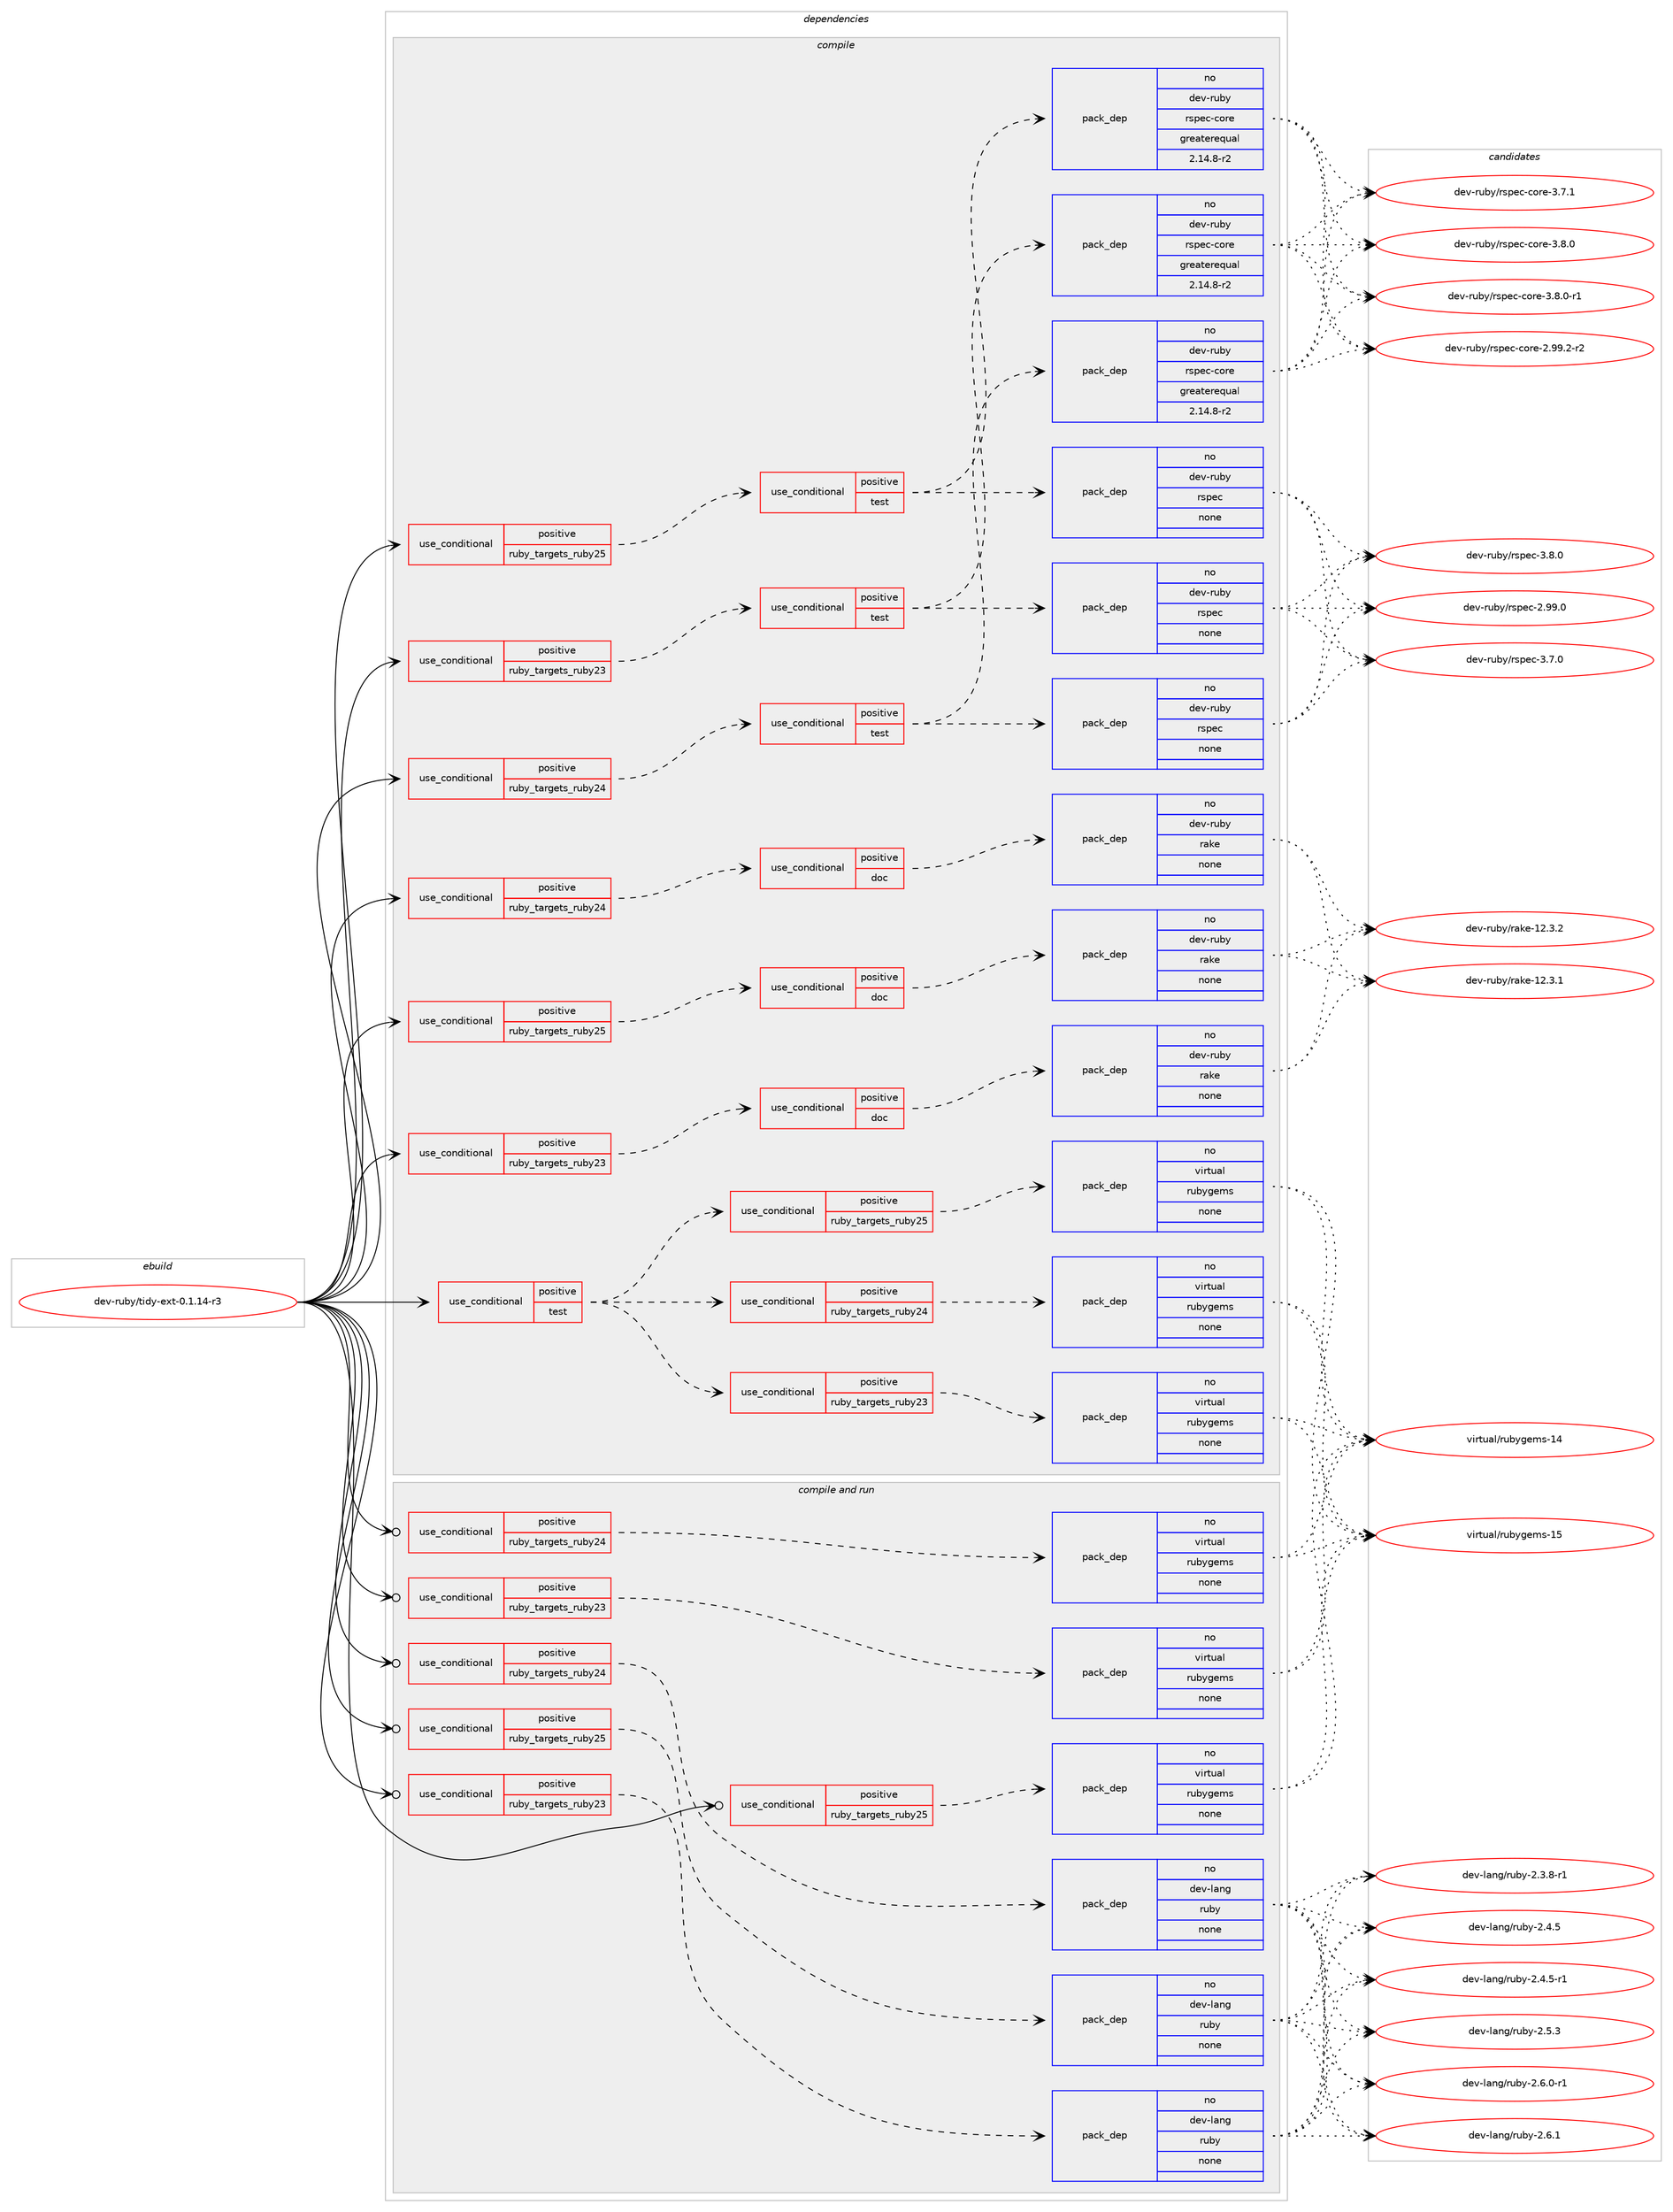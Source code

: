 digraph prolog {

# *************
# Graph options
# *************

newrank=true;
concentrate=true;
compound=true;
graph [rankdir=LR,fontname=Helvetica,fontsize=10,ranksep=1.5];#, ranksep=2.5, nodesep=0.2];
edge  [arrowhead=vee];
node  [fontname=Helvetica,fontsize=10];

# **********
# The ebuild
# **********

subgraph cluster_leftcol {
color=gray;
rank=same;
label=<<i>ebuild</i>>;
id [label="dev-ruby/tidy-ext-0.1.14-r3", color=red, width=4, href="../dev-ruby/tidy-ext-0.1.14-r3.svg"];
}

# ****************
# The dependencies
# ****************

subgraph cluster_midcol {
color=gray;
label=<<i>dependencies</i>>;
subgraph cluster_compile {
fillcolor="#eeeeee";
style=filled;
label=<<i>compile</i>>;
subgraph cond420308 {
dependency1533465 [label=<<TABLE BORDER="0" CELLBORDER="1" CELLSPACING="0" CELLPADDING="4"><TR><TD ROWSPAN="3" CELLPADDING="10">use_conditional</TD></TR><TR><TD>positive</TD></TR><TR><TD>ruby_targets_ruby23</TD></TR></TABLE>>, shape=none, color=red];
subgraph cond420309 {
dependency1533466 [label=<<TABLE BORDER="0" CELLBORDER="1" CELLSPACING="0" CELLPADDING="4"><TR><TD ROWSPAN="3" CELLPADDING="10">use_conditional</TD></TR><TR><TD>positive</TD></TR><TR><TD>doc</TD></TR></TABLE>>, shape=none, color=red];
subgraph pack1089641 {
dependency1533467 [label=<<TABLE BORDER="0" CELLBORDER="1" CELLSPACING="0" CELLPADDING="4" WIDTH="220"><TR><TD ROWSPAN="6" CELLPADDING="30">pack_dep</TD></TR><TR><TD WIDTH="110">no</TD></TR><TR><TD>dev-ruby</TD></TR><TR><TD>rake</TD></TR><TR><TD>none</TD></TR><TR><TD></TD></TR></TABLE>>, shape=none, color=blue];
}
dependency1533466:e -> dependency1533467:w [weight=20,style="dashed",arrowhead="vee"];
}
dependency1533465:e -> dependency1533466:w [weight=20,style="dashed",arrowhead="vee"];
}
id:e -> dependency1533465:w [weight=20,style="solid",arrowhead="vee"];
subgraph cond420310 {
dependency1533468 [label=<<TABLE BORDER="0" CELLBORDER="1" CELLSPACING="0" CELLPADDING="4"><TR><TD ROWSPAN="3" CELLPADDING="10">use_conditional</TD></TR><TR><TD>positive</TD></TR><TR><TD>ruby_targets_ruby23</TD></TR></TABLE>>, shape=none, color=red];
subgraph cond420311 {
dependency1533469 [label=<<TABLE BORDER="0" CELLBORDER="1" CELLSPACING="0" CELLPADDING="4"><TR><TD ROWSPAN="3" CELLPADDING="10">use_conditional</TD></TR><TR><TD>positive</TD></TR><TR><TD>test</TD></TR></TABLE>>, shape=none, color=red];
subgraph pack1089642 {
dependency1533470 [label=<<TABLE BORDER="0" CELLBORDER="1" CELLSPACING="0" CELLPADDING="4" WIDTH="220"><TR><TD ROWSPAN="6" CELLPADDING="30">pack_dep</TD></TR><TR><TD WIDTH="110">no</TD></TR><TR><TD>dev-ruby</TD></TR><TR><TD>rspec</TD></TR><TR><TD>none</TD></TR><TR><TD></TD></TR></TABLE>>, shape=none, color=blue];
}
dependency1533469:e -> dependency1533470:w [weight=20,style="dashed",arrowhead="vee"];
subgraph pack1089643 {
dependency1533471 [label=<<TABLE BORDER="0" CELLBORDER="1" CELLSPACING="0" CELLPADDING="4" WIDTH="220"><TR><TD ROWSPAN="6" CELLPADDING="30">pack_dep</TD></TR><TR><TD WIDTH="110">no</TD></TR><TR><TD>dev-ruby</TD></TR><TR><TD>rspec-core</TD></TR><TR><TD>greaterequal</TD></TR><TR><TD>2.14.8-r2</TD></TR></TABLE>>, shape=none, color=blue];
}
dependency1533469:e -> dependency1533471:w [weight=20,style="dashed",arrowhead="vee"];
}
dependency1533468:e -> dependency1533469:w [weight=20,style="dashed",arrowhead="vee"];
}
id:e -> dependency1533468:w [weight=20,style="solid",arrowhead="vee"];
subgraph cond420312 {
dependency1533472 [label=<<TABLE BORDER="0" CELLBORDER="1" CELLSPACING="0" CELLPADDING="4"><TR><TD ROWSPAN="3" CELLPADDING="10">use_conditional</TD></TR><TR><TD>positive</TD></TR><TR><TD>ruby_targets_ruby24</TD></TR></TABLE>>, shape=none, color=red];
subgraph cond420313 {
dependency1533473 [label=<<TABLE BORDER="0" CELLBORDER="1" CELLSPACING="0" CELLPADDING="4"><TR><TD ROWSPAN="3" CELLPADDING="10">use_conditional</TD></TR><TR><TD>positive</TD></TR><TR><TD>doc</TD></TR></TABLE>>, shape=none, color=red];
subgraph pack1089644 {
dependency1533474 [label=<<TABLE BORDER="0" CELLBORDER="1" CELLSPACING="0" CELLPADDING="4" WIDTH="220"><TR><TD ROWSPAN="6" CELLPADDING="30">pack_dep</TD></TR><TR><TD WIDTH="110">no</TD></TR><TR><TD>dev-ruby</TD></TR><TR><TD>rake</TD></TR><TR><TD>none</TD></TR><TR><TD></TD></TR></TABLE>>, shape=none, color=blue];
}
dependency1533473:e -> dependency1533474:w [weight=20,style="dashed",arrowhead="vee"];
}
dependency1533472:e -> dependency1533473:w [weight=20,style="dashed",arrowhead="vee"];
}
id:e -> dependency1533472:w [weight=20,style="solid",arrowhead="vee"];
subgraph cond420314 {
dependency1533475 [label=<<TABLE BORDER="0" CELLBORDER="1" CELLSPACING="0" CELLPADDING="4"><TR><TD ROWSPAN="3" CELLPADDING="10">use_conditional</TD></TR><TR><TD>positive</TD></TR><TR><TD>ruby_targets_ruby24</TD></TR></TABLE>>, shape=none, color=red];
subgraph cond420315 {
dependency1533476 [label=<<TABLE BORDER="0" CELLBORDER="1" CELLSPACING="0" CELLPADDING="4"><TR><TD ROWSPAN="3" CELLPADDING="10">use_conditional</TD></TR><TR><TD>positive</TD></TR><TR><TD>test</TD></TR></TABLE>>, shape=none, color=red];
subgraph pack1089645 {
dependency1533477 [label=<<TABLE BORDER="0" CELLBORDER="1" CELLSPACING="0" CELLPADDING="4" WIDTH="220"><TR><TD ROWSPAN="6" CELLPADDING="30">pack_dep</TD></TR><TR><TD WIDTH="110">no</TD></TR><TR><TD>dev-ruby</TD></TR><TR><TD>rspec</TD></TR><TR><TD>none</TD></TR><TR><TD></TD></TR></TABLE>>, shape=none, color=blue];
}
dependency1533476:e -> dependency1533477:w [weight=20,style="dashed",arrowhead="vee"];
subgraph pack1089646 {
dependency1533478 [label=<<TABLE BORDER="0" CELLBORDER="1" CELLSPACING="0" CELLPADDING="4" WIDTH="220"><TR><TD ROWSPAN="6" CELLPADDING="30">pack_dep</TD></TR><TR><TD WIDTH="110">no</TD></TR><TR><TD>dev-ruby</TD></TR><TR><TD>rspec-core</TD></TR><TR><TD>greaterequal</TD></TR><TR><TD>2.14.8-r2</TD></TR></TABLE>>, shape=none, color=blue];
}
dependency1533476:e -> dependency1533478:w [weight=20,style="dashed",arrowhead="vee"];
}
dependency1533475:e -> dependency1533476:w [weight=20,style="dashed",arrowhead="vee"];
}
id:e -> dependency1533475:w [weight=20,style="solid",arrowhead="vee"];
subgraph cond420316 {
dependency1533479 [label=<<TABLE BORDER="0" CELLBORDER="1" CELLSPACING="0" CELLPADDING="4"><TR><TD ROWSPAN="3" CELLPADDING="10">use_conditional</TD></TR><TR><TD>positive</TD></TR><TR><TD>ruby_targets_ruby25</TD></TR></TABLE>>, shape=none, color=red];
subgraph cond420317 {
dependency1533480 [label=<<TABLE BORDER="0" CELLBORDER="1" CELLSPACING="0" CELLPADDING="4"><TR><TD ROWSPAN="3" CELLPADDING="10">use_conditional</TD></TR><TR><TD>positive</TD></TR><TR><TD>doc</TD></TR></TABLE>>, shape=none, color=red];
subgraph pack1089647 {
dependency1533481 [label=<<TABLE BORDER="0" CELLBORDER="1" CELLSPACING="0" CELLPADDING="4" WIDTH="220"><TR><TD ROWSPAN="6" CELLPADDING="30">pack_dep</TD></TR><TR><TD WIDTH="110">no</TD></TR><TR><TD>dev-ruby</TD></TR><TR><TD>rake</TD></TR><TR><TD>none</TD></TR><TR><TD></TD></TR></TABLE>>, shape=none, color=blue];
}
dependency1533480:e -> dependency1533481:w [weight=20,style="dashed",arrowhead="vee"];
}
dependency1533479:e -> dependency1533480:w [weight=20,style="dashed",arrowhead="vee"];
}
id:e -> dependency1533479:w [weight=20,style="solid",arrowhead="vee"];
subgraph cond420318 {
dependency1533482 [label=<<TABLE BORDER="0" CELLBORDER="1" CELLSPACING="0" CELLPADDING="4"><TR><TD ROWSPAN="3" CELLPADDING="10">use_conditional</TD></TR><TR><TD>positive</TD></TR><TR><TD>ruby_targets_ruby25</TD></TR></TABLE>>, shape=none, color=red];
subgraph cond420319 {
dependency1533483 [label=<<TABLE BORDER="0" CELLBORDER="1" CELLSPACING="0" CELLPADDING="4"><TR><TD ROWSPAN="3" CELLPADDING="10">use_conditional</TD></TR><TR><TD>positive</TD></TR><TR><TD>test</TD></TR></TABLE>>, shape=none, color=red];
subgraph pack1089648 {
dependency1533484 [label=<<TABLE BORDER="0" CELLBORDER="1" CELLSPACING="0" CELLPADDING="4" WIDTH="220"><TR><TD ROWSPAN="6" CELLPADDING="30">pack_dep</TD></TR><TR><TD WIDTH="110">no</TD></TR><TR><TD>dev-ruby</TD></TR><TR><TD>rspec</TD></TR><TR><TD>none</TD></TR><TR><TD></TD></TR></TABLE>>, shape=none, color=blue];
}
dependency1533483:e -> dependency1533484:w [weight=20,style="dashed",arrowhead="vee"];
subgraph pack1089649 {
dependency1533485 [label=<<TABLE BORDER="0" CELLBORDER="1" CELLSPACING="0" CELLPADDING="4" WIDTH="220"><TR><TD ROWSPAN="6" CELLPADDING="30">pack_dep</TD></TR><TR><TD WIDTH="110">no</TD></TR><TR><TD>dev-ruby</TD></TR><TR><TD>rspec-core</TD></TR><TR><TD>greaterequal</TD></TR><TR><TD>2.14.8-r2</TD></TR></TABLE>>, shape=none, color=blue];
}
dependency1533483:e -> dependency1533485:w [weight=20,style="dashed",arrowhead="vee"];
}
dependency1533482:e -> dependency1533483:w [weight=20,style="dashed",arrowhead="vee"];
}
id:e -> dependency1533482:w [weight=20,style="solid",arrowhead="vee"];
subgraph cond420320 {
dependency1533486 [label=<<TABLE BORDER="0" CELLBORDER="1" CELLSPACING="0" CELLPADDING="4"><TR><TD ROWSPAN="3" CELLPADDING="10">use_conditional</TD></TR><TR><TD>positive</TD></TR><TR><TD>test</TD></TR></TABLE>>, shape=none, color=red];
subgraph cond420321 {
dependency1533487 [label=<<TABLE BORDER="0" CELLBORDER="1" CELLSPACING="0" CELLPADDING="4"><TR><TD ROWSPAN="3" CELLPADDING="10">use_conditional</TD></TR><TR><TD>positive</TD></TR><TR><TD>ruby_targets_ruby23</TD></TR></TABLE>>, shape=none, color=red];
subgraph pack1089650 {
dependency1533488 [label=<<TABLE BORDER="0" CELLBORDER="1" CELLSPACING="0" CELLPADDING="4" WIDTH="220"><TR><TD ROWSPAN="6" CELLPADDING="30">pack_dep</TD></TR><TR><TD WIDTH="110">no</TD></TR><TR><TD>virtual</TD></TR><TR><TD>rubygems</TD></TR><TR><TD>none</TD></TR><TR><TD></TD></TR></TABLE>>, shape=none, color=blue];
}
dependency1533487:e -> dependency1533488:w [weight=20,style="dashed",arrowhead="vee"];
}
dependency1533486:e -> dependency1533487:w [weight=20,style="dashed",arrowhead="vee"];
subgraph cond420322 {
dependency1533489 [label=<<TABLE BORDER="0" CELLBORDER="1" CELLSPACING="0" CELLPADDING="4"><TR><TD ROWSPAN="3" CELLPADDING="10">use_conditional</TD></TR><TR><TD>positive</TD></TR><TR><TD>ruby_targets_ruby24</TD></TR></TABLE>>, shape=none, color=red];
subgraph pack1089651 {
dependency1533490 [label=<<TABLE BORDER="0" CELLBORDER="1" CELLSPACING="0" CELLPADDING="4" WIDTH="220"><TR><TD ROWSPAN="6" CELLPADDING="30">pack_dep</TD></TR><TR><TD WIDTH="110">no</TD></TR><TR><TD>virtual</TD></TR><TR><TD>rubygems</TD></TR><TR><TD>none</TD></TR><TR><TD></TD></TR></TABLE>>, shape=none, color=blue];
}
dependency1533489:e -> dependency1533490:w [weight=20,style="dashed",arrowhead="vee"];
}
dependency1533486:e -> dependency1533489:w [weight=20,style="dashed",arrowhead="vee"];
subgraph cond420323 {
dependency1533491 [label=<<TABLE BORDER="0" CELLBORDER="1" CELLSPACING="0" CELLPADDING="4"><TR><TD ROWSPAN="3" CELLPADDING="10">use_conditional</TD></TR><TR><TD>positive</TD></TR><TR><TD>ruby_targets_ruby25</TD></TR></TABLE>>, shape=none, color=red];
subgraph pack1089652 {
dependency1533492 [label=<<TABLE BORDER="0" CELLBORDER="1" CELLSPACING="0" CELLPADDING="4" WIDTH="220"><TR><TD ROWSPAN="6" CELLPADDING="30">pack_dep</TD></TR><TR><TD WIDTH="110">no</TD></TR><TR><TD>virtual</TD></TR><TR><TD>rubygems</TD></TR><TR><TD>none</TD></TR><TR><TD></TD></TR></TABLE>>, shape=none, color=blue];
}
dependency1533491:e -> dependency1533492:w [weight=20,style="dashed",arrowhead="vee"];
}
dependency1533486:e -> dependency1533491:w [weight=20,style="dashed",arrowhead="vee"];
}
id:e -> dependency1533486:w [weight=20,style="solid",arrowhead="vee"];
}
subgraph cluster_compileandrun {
fillcolor="#eeeeee";
style=filled;
label=<<i>compile and run</i>>;
subgraph cond420324 {
dependency1533493 [label=<<TABLE BORDER="0" CELLBORDER="1" CELLSPACING="0" CELLPADDING="4"><TR><TD ROWSPAN="3" CELLPADDING="10">use_conditional</TD></TR><TR><TD>positive</TD></TR><TR><TD>ruby_targets_ruby23</TD></TR></TABLE>>, shape=none, color=red];
subgraph pack1089653 {
dependency1533494 [label=<<TABLE BORDER="0" CELLBORDER="1" CELLSPACING="0" CELLPADDING="4" WIDTH="220"><TR><TD ROWSPAN="6" CELLPADDING="30">pack_dep</TD></TR><TR><TD WIDTH="110">no</TD></TR><TR><TD>dev-lang</TD></TR><TR><TD>ruby</TD></TR><TR><TD>none</TD></TR><TR><TD></TD></TR></TABLE>>, shape=none, color=blue];
}
dependency1533493:e -> dependency1533494:w [weight=20,style="dashed",arrowhead="vee"];
}
id:e -> dependency1533493:w [weight=20,style="solid",arrowhead="odotvee"];
subgraph cond420325 {
dependency1533495 [label=<<TABLE BORDER="0" CELLBORDER="1" CELLSPACING="0" CELLPADDING="4"><TR><TD ROWSPAN="3" CELLPADDING="10">use_conditional</TD></TR><TR><TD>positive</TD></TR><TR><TD>ruby_targets_ruby23</TD></TR></TABLE>>, shape=none, color=red];
subgraph pack1089654 {
dependency1533496 [label=<<TABLE BORDER="0" CELLBORDER="1" CELLSPACING="0" CELLPADDING="4" WIDTH="220"><TR><TD ROWSPAN="6" CELLPADDING="30">pack_dep</TD></TR><TR><TD WIDTH="110">no</TD></TR><TR><TD>virtual</TD></TR><TR><TD>rubygems</TD></TR><TR><TD>none</TD></TR><TR><TD></TD></TR></TABLE>>, shape=none, color=blue];
}
dependency1533495:e -> dependency1533496:w [weight=20,style="dashed",arrowhead="vee"];
}
id:e -> dependency1533495:w [weight=20,style="solid",arrowhead="odotvee"];
subgraph cond420326 {
dependency1533497 [label=<<TABLE BORDER="0" CELLBORDER="1" CELLSPACING="0" CELLPADDING="4"><TR><TD ROWSPAN="3" CELLPADDING="10">use_conditional</TD></TR><TR><TD>positive</TD></TR><TR><TD>ruby_targets_ruby24</TD></TR></TABLE>>, shape=none, color=red];
subgraph pack1089655 {
dependency1533498 [label=<<TABLE BORDER="0" CELLBORDER="1" CELLSPACING="0" CELLPADDING="4" WIDTH="220"><TR><TD ROWSPAN="6" CELLPADDING="30">pack_dep</TD></TR><TR><TD WIDTH="110">no</TD></TR><TR><TD>dev-lang</TD></TR><TR><TD>ruby</TD></TR><TR><TD>none</TD></TR><TR><TD></TD></TR></TABLE>>, shape=none, color=blue];
}
dependency1533497:e -> dependency1533498:w [weight=20,style="dashed",arrowhead="vee"];
}
id:e -> dependency1533497:w [weight=20,style="solid",arrowhead="odotvee"];
subgraph cond420327 {
dependency1533499 [label=<<TABLE BORDER="0" CELLBORDER="1" CELLSPACING="0" CELLPADDING="4"><TR><TD ROWSPAN="3" CELLPADDING="10">use_conditional</TD></TR><TR><TD>positive</TD></TR><TR><TD>ruby_targets_ruby24</TD></TR></TABLE>>, shape=none, color=red];
subgraph pack1089656 {
dependency1533500 [label=<<TABLE BORDER="0" CELLBORDER="1" CELLSPACING="0" CELLPADDING="4" WIDTH="220"><TR><TD ROWSPAN="6" CELLPADDING="30">pack_dep</TD></TR><TR><TD WIDTH="110">no</TD></TR><TR><TD>virtual</TD></TR><TR><TD>rubygems</TD></TR><TR><TD>none</TD></TR><TR><TD></TD></TR></TABLE>>, shape=none, color=blue];
}
dependency1533499:e -> dependency1533500:w [weight=20,style="dashed",arrowhead="vee"];
}
id:e -> dependency1533499:w [weight=20,style="solid",arrowhead="odotvee"];
subgraph cond420328 {
dependency1533501 [label=<<TABLE BORDER="0" CELLBORDER="1" CELLSPACING="0" CELLPADDING="4"><TR><TD ROWSPAN="3" CELLPADDING="10">use_conditional</TD></TR><TR><TD>positive</TD></TR><TR><TD>ruby_targets_ruby25</TD></TR></TABLE>>, shape=none, color=red];
subgraph pack1089657 {
dependency1533502 [label=<<TABLE BORDER="0" CELLBORDER="1" CELLSPACING="0" CELLPADDING="4" WIDTH="220"><TR><TD ROWSPAN="6" CELLPADDING="30">pack_dep</TD></TR><TR><TD WIDTH="110">no</TD></TR><TR><TD>dev-lang</TD></TR><TR><TD>ruby</TD></TR><TR><TD>none</TD></TR><TR><TD></TD></TR></TABLE>>, shape=none, color=blue];
}
dependency1533501:e -> dependency1533502:w [weight=20,style="dashed",arrowhead="vee"];
}
id:e -> dependency1533501:w [weight=20,style="solid",arrowhead="odotvee"];
subgraph cond420329 {
dependency1533503 [label=<<TABLE BORDER="0" CELLBORDER="1" CELLSPACING="0" CELLPADDING="4"><TR><TD ROWSPAN="3" CELLPADDING="10">use_conditional</TD></TR><TR><TD>positive</TD></TR><TR><TD>ruby_targets_ruby25</TD></TR></TABLE>>, shape=none, color=red];
subgraph pack1089658 {
dependency1533504 [label=<<TABLE BORDER="0" CELLBORDER="1" CELLSPACING="0" CELLPADDING="4" WIDTH="220"><TR><TD ROWSPAN="6" CELLPADDING="30">pack_dep</TD></TR><TR><TD WIDTH="110">no</TD></TR><TR><TD>virtual</TD></TR><TR><TD>rubygems</TD></TR><TR><TD>none</TD></TR><TR><TD></TD></TR></TABLE>>, shape=none, color=blue];
}
dependency1533503:e -> dependency1533504:w [weight=20,style="dashed",arrowhead="vee"];
}
id:e -> dependency1533503:w [weight=20,style="solid",arrowhead="odotvee"];
}
subgraph cluster_run {
fillcolor="#eeeeee";
style=filled;
label=<<i>run</i>>;
}
}

# **************
# The candidates
# **************

subgraph cluster_choices {
rank=same;
color=gray;
label=<<i>candidates</i>>;

subgraph choice1089641 {
color=black;
nodesep=1;
choice1001011184511411798121471149710710145495046514649 [label="dev-ruby/rake-12.3.1", color=red, width=4,href="../dev-ruby/rake-12.3.1.svg"];
choice1001011184511411798121471149710710145495046514650 [label="dev-ruby/rake-12.3.2", color=red, width=4,href="../dev-ruby/rake-12.3.2.svg"];
dependency1533467:e -> choice1001011184511411798121471149710710145495046514649:w [style=dotted,weight="100"];
dependency1533467:e -> choice1001011184511411798121471149710710145495046514650:w [style=dotted,weight="100"];
}
subgraph choice1089642 {
color=black;
nodesep=1;
choice1001011184511411798121471141151121019945504657574648 [label="dev-ruby/rspec-2.99.0", color=red, width=4,href="../dev-ruby/rspec-2.99.0.svg"];
choice10010111845114117981214711411511210199455146554648 [label="dev-ruby/rspec-3.7.0", color=red, width=4,href="../dev-ruby/rspec-3.7.0.svg"];
choice10010111845114117981214711411511210199455146564648 [label="dev-ruby/rspec-3.8.0", color=red, width=4,href="../dev-ruby/rspec-3.8.0.svg"];
dependency1533470:e -> choice1001011184511411798121471141151121019945504657574648:w [style=dotted,weight="100"];
dependency1533470:e -> choice10010111845114117981214711411511210199455146554648:w [style=dotted,weight="100"];
dependency1533470:e -> choice10010111845114117981214711411511210199455146564648:w [style=dotted,weight="100"];
}
subgraph choice1089643 {
color=black;
nodesep=1;
choice100101118451141179812147114115112101994599111114101455046575746504511450 [label="dev-ruby/rspec-core-2.99.2-r2", color=red, width=4,href="../dev-ruby/rspec-core-2.99.2-r2.svg"];
choice100101118451141179812147114115112101994599111114101455146554649 [label="dev-ruby/rspec-core-3.7.1", color=red, width=4,href="../dev-ruby/rspec-core-3.7.1.svg"];
choice100101118451141179812147114115112101994599111114101455146564648 [label="dev-ruby/rspec-core-3.8.0", color=red, width=4,href="../dev-ruby/rspec-core-3.8.0.svg"];
choice1001011184511411798121471141151121019945991111141014551465646484511449 [label="dev-ruby/rspec-core-3.8.0-r1", color=red, width=4,href="../dev-ruby/rspec-core-3.8.0-r1.svg"];
dependency1533471:e -> choice100101118451141179812147114115112101994599111114101455046575746504511450:w [style=dotted,weight="100"];
dependency1533471:e -> choice100101118451141179812147114115112101994599111114101455146554649:w [style=dotted,weight="100"];
dependency1533471:e -> choice100101118451141179812147114115112101994599111114101455146564648:w [style=dotted,weight="100"];
dependency1533471:e -> choice1001011184511411798121471141151121019945991111141014551465646484511449:w [style=dotted,weight="100"];
}
subgraph choice1089644 {
color=black;
nodesep=1;
choice1001011184511411798121471149710710145495046514649 [label="dev-ruby/rake-12.3.1", color=red, width=4,href="../dev-ruby/rake-12.3.1.svg"];
choice1001011184511411798121471149710710145495046514650 [label="dev-ruby/rake-12.3.2", color=red, width=4,href="../dev-ruby/rake-12.3.2.svg"];
dependency1533474:e -> choice1001011184511411798121471149710710145495046514649:w [style=dotted,weight="100"];
dependency1533474:e -> choice1001011184511411798121471149710710145495046514650:w [style=dotted,weight="100"];
}
subgraph choice1089645 {
color=black;
nodesep=1;
choice1001011184511411798121471141151121019945504657574648 [label="dev-ruby/rspec-2.99.0", color=red, width=4,href="../dev-ruby/rspec-2.99.0.svg"];
choice10010111845114117981214711411511210199455146554648 [label="dev-ruby/rspec-3.7.0", color=red, width=4,href="../dev-ruby/rspec-3.7.0.svg"];
choice10010111845114117981214711411511210199455146564648 [label="dev-ruby/rspec-3.8.0", color=red, width=4,href="../dev-ruby/rspec-3.8.0.svg"];
dependency1533477:e -> choice1001011184511411798121471141151121019945504657574648:w [style=dotted,weight="100"];
dependency1533477:e -> choice10010111845114117981214711411511210199455146554648:w [style=dotted,weight="100"];
dependency1533477:e -> choice10010111845114117981214711411511210199455146564648:w [style=dotted,weight="100"];
}
subgraph choice1089646 {
color=black;
nodesep=1;
choice100101118451141179812147114115112101994599111114101455046575746504511450 [label="dev-ruby/rspec-core-2.99.2-r2", color=red, width=4,href="../dev-ruby/rspec-core-2.99.2-r2.svg"];
choice100101118451141179812147114115112101994599111114101455146554649 [label="dev-ruby/rspec-core-3.7.1", color=red, width=4,href="../dev-ruby/rspec-core-3.7.1.svg"];
choice100101118451141179812147114115112101994599111114101455146564648 [label="dev-ruby/rspec-core-3.8.0", color=red, width=4,href="../dev-ruby/rspec-core-3.8.0.svg"];
choice1001011184511411798121471141151121019945991111141014551465646484511449 [label="dev-ruby/rspec-core-3.8.0-r1", color=red, width=4,href="../dev-ruby/rspec-core-3.8.0-r1.svg"];
dependency1533478:e -> choice100101118451141179812147114115112101994599111114101455046575746504511450:w [style=dotted,weight="100"];
dependency1533478:e -> choice100101118451141179812147114115112101994599111114101455146554649:w [style=dotted,weight="100"];
dependency1533478:e -> choice100101118451141179812147114115112101994599111114101455146564648:w [style=dotted,weight="100"];
dependency1533478:e -> choice1001011184511411798121471141151121019945991111141014551465646484511449:w [style=dotted,weight="100"];
}
subgraph choice1089647 {
color=black;
nodesep=1;
choice1001011184511411798121471149710710145495046514649 [label="dev-ruby/rake-12.3.1", color=red, width=4,href="../dev-ruby/rake-12.3.1.svg"];
choice1001011184511411798121471149710710145495046514650 [label="dev-ruby/rake-12.3.2", color=red, width=4,href="../dev-ruby/rake-12.3.2.svg"];
dependency1533481:e -> choice1001011184511411798121471149710710145495046514649:w [style=dotted,weight="100"];
dependency1533481:e -> choice1001011184511411798121471149710710145495046514650:w [style=dotted,weight="100"];
}
subgraph choice1089648 {
color=black;
nodesep=1;
choice1001011184511411798121471141151121019945504657574648 [label="dev-ruby/rspec-2.99.0", color=red, width=4,href="../dev-ruby/rspec-2.99.0.svg"];
choice10010111845114117981214711411511210199455146554648 [label="dev-ruby/rspec-3.7.0", color=red, width=4,href="../dev-ruby/rspec-3.7.0.svg"];
choice10010111845114117981214711411511210199455146564648 [label="dev-ruby/rspec-3.8.0", color=red, width=4,href="../dev-ruby/rspec-3.8.0.svg"];
dependency1533484:e -> choice1001011184511411798121471141151121019945504657574648:w [style=dotted,weight="100"];
dependency1533484:e -> choice10010111845114117981214711411511210199455146554648:w [style=dotted,weight="100"];
dependency1533484:e -> choice10010111845114117981214711411511210199455146564648:w [style=dotted,weight="100"];
}
subgraph choice1089649 {
color=black;
nodesep=1;
choice100101118451141179812147114115112101994599111114101455046575746504511450 [label="dev-ruby/rspec-core-2.99.2-r2", color=red, width=4,href="../dev-ruby/rspec-core-2.99.2-r2.svg"];
choice100101118451141179812147114115112101994599111114101455146554649 [label="dev-ruby/rspec-core-3.7.1", color=red, width=4,href="../dev-ruby/rspec-core-3.7.1.svg"];
choice100101118451141179812147114115112101994599111114101455146564648 [label="dev-ruby/rspec-core-3.8.0", color=red, width=4,href="../dev-ruby/rspec-core-3.8.0.svg"];
choice1001011184511411798121471141151121019945991111141014551465646484511449 [label="dev-ruby/rspec-core-3.8.0-r1", color=red, width=4,href="../dev-ruby/rspec-core-3.8.0-r1.svg"];
dependency1533485:e -> choice100101118451141179812147114115112101994599111114101455046575746504511450:w [style=dotted,weight="100"];
dependency1533485:e -> choice100101118451141179812147114115112101994599111114101455146554649:w [style=dotted,weight="100"];
dependency1533485:e -> choice100101118451141179812147114115112101994599111114101455146564648:w [style=dotted,weight="100"];
dependency1533485:e -> choice1001011184511411798121471141151121019945991111141014551465646484511449:w [style=dotted,weight="100"];
}
subgraph choice1089650 {
color=black;
nodesep=1;
choice118105114116117971084711411798121103101109115454952 [label="virtual/rubygems-14", color=red, width=4,href="../virtual/rubygems-14.svg"];
choice118105114116117971084711411798121103101109115454953 [label="virtual/rubygems-15", color=red, width=4,href="../virtual/rubygems-15.svg"];
dependency1533488:e -> choice118105114116117971084711411798121103101109115454952:w [style=dotted,weight="100"];
dependency1533488:e -> choice118105114116117971084711411798121103101109115454953:w [style=dotted,weight="100"];
}
subgraph choice1089651 {
color=black;
nodesep=1;
choice118105114116117971084711411798121103101109115454952 [label="virtual/rubygems-14", color=red, width=4,href="../virtual/rubygems-14.svg"];
choice118105114116117971084711411798121103101109115454953 [label="virtual/rubygems-15", color=red, width=4,href="../virtual/rubygems-15.svg"];
dependency1533490:e -> choice118105114116117971084711411798121103101109115454952:w [style=dotted,weight="100"];
dependency1533490:e -> choice118105114116117971084711411798121103101109115454953:w [style=dotted,weight="100"];
}
subgraph choice1089652 {
color=black;
nodesep=1;
choice118105114116117971084711411798121103101109115454952 [label="virtual/rubygems-14", color=red, width=4,href="../virtual/rubygems-14.svg"];
choice118105114116117971084711411798121103101109115454953 [label="virtual/rubygems-15", color=red, width=4,href="../virtual/rubygems-15.svg"];
dependency1533492:e -> choice118105114116117971084711411798121103101109115454952:w [style=dotted,weight="100"];
dependency1533492:e -> choice118105114116117971084711411798121103101109115454953:w [style=dotted,weight="100"];
}
subgraph choice1089653 {
color=black;
nodesep=1;
choice100101118451089711010347114117981214550465146564511449 [label="dev-lang/ruby-2.3.8-r1", color=red, width=4,href="../dev-lang/ruby-2.3.8-r1.svg"];
choice10010111845108971101034711411798121455046524653 [label="dev-lang/ruby-2.4.5", color=red, width=4,href="../dev-lang/ruby-2.4.5.svg"];
choice100101118451089711010347114117981214550465246534511449 [label="dev-lang/ruby-2.4.5-r1", color=red, width=4,href="../dev-lang/ruby-2.4.5-r1.svg"];
choice10010111845108971101034711411798121455046534651 [label="dev-lang/ruby-2.5.3", color=red, width=4,href="../dev-lang/ruby-2.5.3.svg"];
choice100101118451089711010347114117981214550465446484511449 [label="dev-lang/ruby-2.6.0-r1", color=red, width=4,href="../dev-lang/ruby-2.6.0-r1.svg"];
choice10010111845108971101034711411798121455046544649 [label="dev-lang/ruby-2.6.1", color=red, width=4,href="../dev-lang/ruby-2.6.1.svg"];
dependency1533494:e -> choice100101118451089711010347114117981214550465146564511449:w [style=dotted,weight="100"];
dependency1533494:e -> choice10010111845108971101034711411798121455046524653:w [style=dotted,weight="100"];
dependency1533494:e -> choice100101118451089711010347114117981214550465246534511449:w [style=dotted,weight="100"];
dependency1533494:e -> choice10010111845108971101034711411798121455046534651:w [style=dotted,weight="100"];
dependency1533494:e -> choice100101118451089711010347114117981214550465446484511449:w [style=dotted,weight="100"];
dependency1533494:e -> choice10010111845108971101034711411798121455046544649:w [style=dotted,weight="100"];
}
subgraph choice1089654 {
color=black;
nodesep=1;
choice118105114116117971084711411798121103101109115454952 [label="virtual/rubygems-14", color=red, width=4,href="../virtual/rubygems-14.svg"];
choice118105114116117971084711411798121103101109115454953 [label="virtual/rubygems-15", color=red, width=4,href="../virtual/rubygems-15.svg"];
dependency1533496:e -> choice118105114116117971084711411798121103101109115454952:w [style=dotted,weight="100"];
dependency1533496:e -> choice118105114116117971084711411798121103101109115454953:w [style=dotted,weight="100"];
}
subgraph choice1089655 {
color=black;
nodesep=1;
choice100101118451089711010347114117981214550465146564511449 [label="dev-lang/ruby-2.3.8-r1", color=red, width=4,href="../dev-lang/ruby-2.3.8-r1.svg"];
choice10010111845108971101034711411798121455046524653 [label="dev-lang/ruby-2.4.5", color=red, width=4,href="../dev-lang/ruby-2.4.5.svg"];
choice100101118451089711010347114117981214550465246534511449 [label="dev-lang/ruby-2.4.5-r1", color=red, width=4,href="../dev-lang/ruby-2.4.5-r1.svg"];
choice10010111845108971101034711411798121455046534651 [label="dev-lang/ruby-2.5.3", color=red, width=4,href="../dev-lang/ruby-2.5.3.svg"];
choice100101118451089711010347114117981214550465446484511449 [label="dev-lang/ruby-2.6.0-r1", color=red, width=4,href="../dev-lang/ruby-2.6.0-r1.svg"];
choice10010111845108971101034711411798121455046544649 [label="dev-lang/ruby-2.6.1", color=red, width=4,href="../dev-lang/ruby-2.6.1.svg"];
dependency1533498:e -> choice100101118451089711010347114117981214550465146564511449:w [style=dotted,weight="100"];
dependency1533498:e -> choice10010111845108971101034711411798121455046524653:w [style=dotted,weight="100"];
dependency1533498:e -> choice100101118451089711010347114117981214550465246534511449:w [style=dotted,weight="100"];
dependency1533498:e -> choice10010111845108971101034711411798121455046534651:w [style=dotted,weight="100"];
dependency1533498:e -> choice100101118451089711010347114117981214550465446484511449:w [style=dotted,weight="100"];
dependency1533498:e -> choice10010111845108971101034711411798121455046544649:w [style=dotted,weight="100"];
}
subgraph choice1089656 {
color=black;
nodesep=1;
choice118105114116117971084711411798121103101109115454952 [label="virtual/rubygems-14", color=red, width=4,href="../virtual/rubygems-14.svg"];
choice118105114116117971084711411798121103101109115454953 [label="virtual/rubygems-15", color=red, width=4,href="../virtual/rubygems-15.svg"];
dependency1533500:e -> choice118105114116117971084711411798121103101109115454952:w [style=dotted,weight="100"];
dependency1533500:e -> choice118105114116117971084711411798121103101109115454953:w [style=dotted,weight="100"];
}
subgraph choice1089657 {
color=black;
nodesep=1;
choice100101118451089711010347114117981214550465146564511449 [label="dev-lang/ruby-2.3.8-r1", color=red, width=4,href="../dev-lang/ruby-2.3.8-r1.svg"];
choice10010111845108971101034711411798121455046524653 [label="dev-lang/ruby-2.4.5", color=red, width=4,href="../dev-lang/ruby-2.4.5.svg"];
choice100101118451089711010347114117981214550465246534511449 [label="dev-lang/ruby-2.4.5-r1", color=red, width=4,href="../dev-lang/ruby-2.4.5-r1.svg"];
choice10010111845108971101034711411798121455046534651 [label="dev-lang/ruby-2.5.3", color=red, width=4,href="../dev-lang/ruby-2.5.3.svg"];
choice100101118451089711010347114117981214550465446484511449 [label="dev-lang/ruby-2.6.0-r1", color=red, width=4,href="../dev-lang/ruby-2.6.0-r1.svg"];
choice10010111845108971101034711411798121455046544649 [label="dev-lang/ruby-2.6.1", color=red, width=4,href="../dev-lang/ruby-2.6.1.svg"];
dependency1533502:e -> choice100101118451089711010347114117981214550465146564511449:w [style=dotted,weight="100"];
dependency1533502:e -> choice10010111845108971101034711411798121455046524653:w [style=dotted,weight="100"];
dependency1533502:e -> choice100101118451089711010347114117981214550465246534511449:w [style=dotted,weight="100"];
dependency1533502:e -> choice10010111845108971101034711411798121455046534651:w [style=dotted,weight="100"];
dependency1533502:e -> choice100101118451089711010347114117981214550465446484511449:w [style=dotted,weight="100"];
dependency1533502:e -> choice10010111845108971101034711411798121455046544649:w [style=dotted,weight="100"];
}
subgraph choice1089658 {
color=black;
nodesep=1;
choice118105114116117971084711411798121103101109115454952 [label="virtual/rubygems-14", color=red, width=4,href="../virtual/rubygems-14.svg"];
choice118105114116117971084711411798121103101109115454953 [label="virtual/rubygems-15", color=red, width=4,href="../virtual/rubygems-15.svg"];
dependency1533504:e -> choice118105114116117971084711411798121103101109115454952:w [style=dotted,weight="100"];
dependency1533504:e -> choice118105114116117971084711411798121103101109115454953:w [style=dotted,weight="100"];
}
}

}
